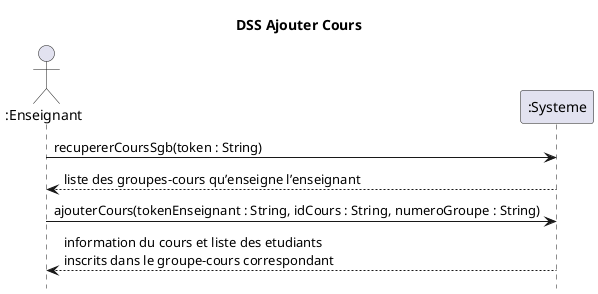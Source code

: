 @startuml DSS_Ajouter_Cours_Succes
title DSS Ajouter Cours
hide footbox
actor ":Enseignant" as prof
participant ":Systeme" as sys

prof -> sys : recupererCoursSgb(token : String)
sys --> prof : liste des groupes-cours qu’enseigne l’enseignant
prof -> sys : ajouterCours(tokenEnseignant : String, idCours : String, numeroGroupe : String)
sys --> prof : information du cours et liste des etudiants\ninscrits dans le groupe-cours correspondant
@enduml
